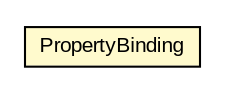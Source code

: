 #!/usr/local/bin/dot
#
# Class diagram 
# Generated by UMLGraph version R5_6-24-gf6e263 (http://www.umlgraph.org/)
#

digraph G {
	edge [fontname="arial",fontsize=10,labelfontname="arial",labelfontsize=10];
	node [fontname="arial",fontsize=10,shape=plaintext];
	nodesep=0.25;
	ranksep=0.5;
	rankdir=LR;
	// org.turbogwt.mvp.databind.client.PresenterEngine.PropertyBinding
	c892 [label=<<table title="org.turbogwt.mvp.databind.client.PresenterEngine.PropertyBinding" border="0" cellborder="1" cellspacing="0" cellpadding="2" port="p" bgcolor="lemonChiffon" href="./PresenterEngine.PropertyBinding.html">
		<tr><td><table border="0" cellspacing="0" cellpadding="1">
<tr><td align="center" balign="center"> PropertyBinding </td></tr>
		</table></td></tr>
		</table>>, URL="./PresenterEngine.PropertyBinding.html", fontname="arial", fontcolor="black", fontsize=10.0];
}

